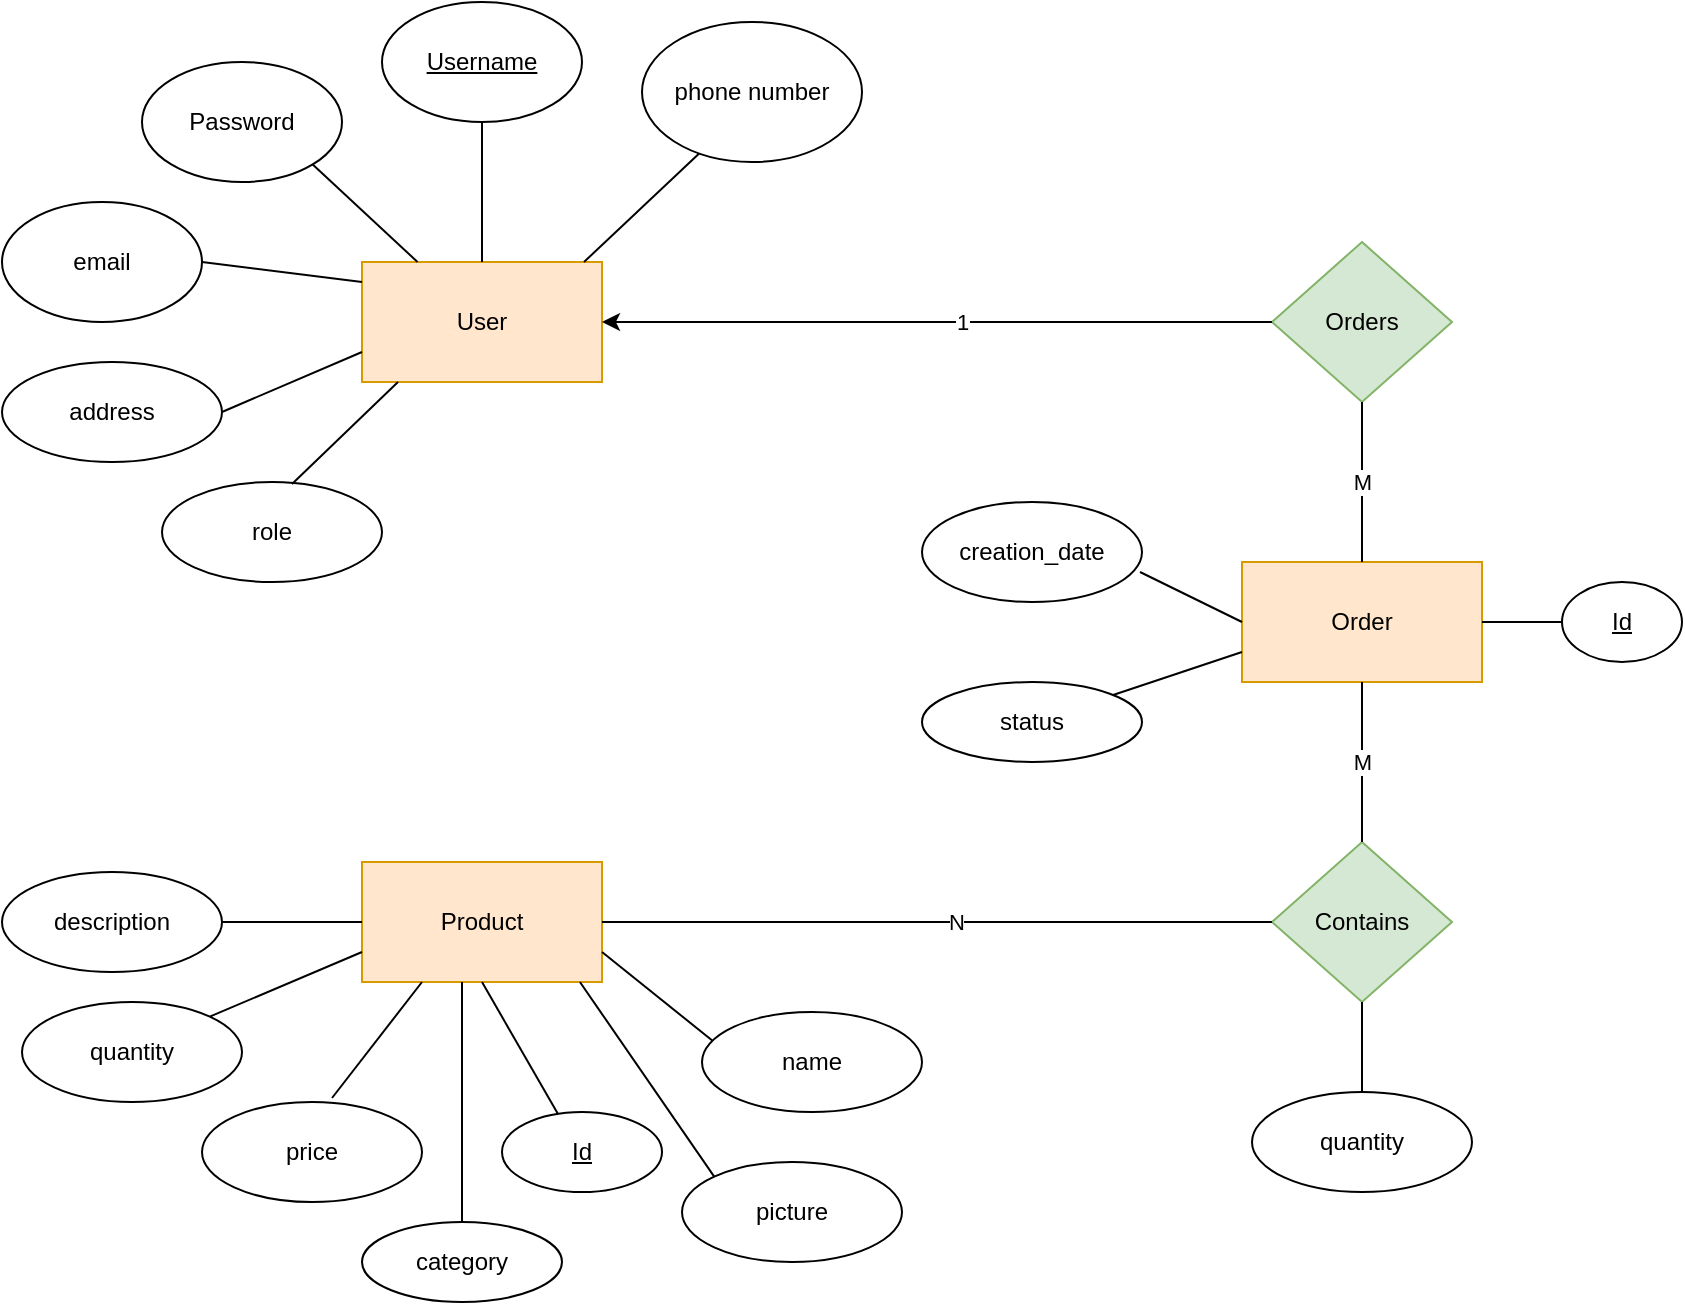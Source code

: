 <mxfile version="20.3.3" type="device"><diagram id="R2lEEEUBdFMjLlhIrx00" name="Page-1"><mxGraphModel dx="1422" dy="762" grid="1" gridSize="10" guides="1" tooltips="1" connect="1" arrows="1" fold="1" page="1" pageScale="1" pageWidth="850" pageHeight="1100" background="none" math="0" shadow="0" extFonts="Permanent Marker^https://fonts.googleapis.com/css?family=Permanent+Marker"><root><mxCell id="0"/><mxCell id="1" parent="0"/><mxCell id="LtyTsUXblYZtrfUPheVv-1" value="User" style="rounded=0;whiteSpace=wrap;html=1;fillColor=#ffe6cc;strokeColor=#d79b00;" parent="1" vertex="1"><mxGeometry x="180" y="130" width="120" height="60" as="geometry"/></mxCell><mxCell id="LtyTsUXblYZtrfUPheVv-2" value="" style="endArrow=none;html=1;rounded=0;exitX=0.5;exitY=0;exitDx=0;exitDy=0;" parent="1" source="LtyTsUXblYZtrfUPheVv-1" edge="1"><mxGeometry width="50" height="50" relative="1" as="geometry"><mxPoint x="215" y="100" as="sourcePoint"/><mxPoint x="240" y="60" as="targetPoint"/></mxGeometry></mxCell><mxCell id="LtyTsUXblYZtrfUPheVv-4" value="&lt;u&gt;Username&lt;/u&gt;" style="ellipse;whiteSpace=wrap;html=1;" parent="1" vertex="1"><mxGeometry x="190" width="100" height="60" as="geometry"/></mxCell><mxCell id="LtyTsUXblYZtrfUPheVv-5" value="Password" style="ellipse;whiteSpace=wrap;html=1;" parent="1" vertex="1"><mxGeometry x="70" y="30" width="100" height="60" as="geometry"/></mxCell><mxCell id="LtyTsUXblYZtrfUPheVv-7" value="email" style="ellipse;whiteSpace=wrap;html=1;" parent="1" vertex="1"><mxGeometry y="100" width="100" height="60" as="geometry"/></mxCell><mxCell id="LtyTsUXblYZtrfUPheVv-9" value="address" style="ellipse;whiteSpace=wrap;html=1;" parent="1" vertex="1"><mxGeometry y="180" width="110" height="50" as="geometry"/></mxCell><mxCell id="LtyTsUXblYZtrfUPheVv-10" value="" style="endArrow=none;html=1;rounded=0;exitX=0;exitY=0.75;exitDx=0;exitDy=0;entryX=1;entryY=0.5;entryDx=0;entryDy=0;" parent="1" source="LtyTsUXblYZtrfUPheVv-1" target="LtyTsUXblYZtrfUPheVv-9" edge="1"><mxGeometry width="50" height="50" relative="1" as="geometry"><mxPoint x="250" y="140" as="sourcePoint"/><mxPoint x="250" y="70" as="targetPoint"/></mxGeometry></mxCell><mxCell id="LtyTsUXblYZtrfUPheVv-11" value="" style="endArrow=none;html=1;rounded=0;entryX=1;entryY=0.5;entryDx=0;entryDy=0;" parent="1" target="LtyTsUXblYZtrfUPheVv-7" edge="1"><mxGeometry width="50" height="50" relative="1" as="geometry"><mxPoint x="180" y="140" as="sourcePoint"/><mxPoint x="260" y="80" as="targetPoint"/></mxGeometry></mxCell><mxCell id="LtyTsUXblYZtrfUPheVv-12" value="" style="endArrow=none;html=1;rounded=0;entryX=1;entryY=1;entryDx=0;entryDy=0;" parent="1" source="LtyTsUXblYZtrfUPheVv-1" target="LtyTsUXblYZtrfUPheVv-5" edge="1"><mxGeometry width="50" height="50" relative="1" as="geometry"><mxPoint x="270" y="160" as="sourcePoint"/><mxPoint x="270" y="90" as="targetPoint"/></mxGeometry></mxCell><mxCell id="LtyTsUXblYZtrfUPheVv-13" value="" style="endArrow=none;html=1;rounded=0;exitX=0.925;exitY=0;exitDx=0;exitDy=0;exitPerimeter=0;entryX=0.267;entryY=0.929;entryDx=0;entryDy=0;entryPerimeter=0;" parent="1" source="LtyTsUXblYZtrfUPheVv-1" target="LtyTsUXblYZtrfUPheVv-14" edge="1"><mxGeometry width="50" height="50" relative="1" as="geometry"><mxPoint x="400" y="320" as="sourcePoint"/><mxPoint x="380" y="70" as="targetPoint"/></mxGeometry></mxCell><mxCell id="LtyTsUXblYZtrfUPheVv-14" value="phone number" style="ellipse;whiteSpace=wrap;html=1;" parent="1" vertex="1"><mxGeometry x="320" y="10" width="110" height="70" as="geometry"/></mxCell><mxCell id="LtyTsUXblYZtrfUPheVv-15" value="Product" style="rounded=0;whiteSpace=wrap;html=1;fillColor=#ffe6cc;strokeColor=#d79b00;" parent="1" vertex="1"><mxGeometry x="180" y="430" width="120" height="60" as="geometry"/></mxCell><mxCell id="LtyTsUXblYZtrfUPheVv-16" value="Id" style="ellipse;whiteSpace=wrap;html=1;fontStyle=4" parent="1" vertex="1"><mxGeometry x="250" y="555" width="80" height="40" as="geometry"/></mxCell><mxCell id="LtyTsUXblYZtrfUPheVv-17" value="" style="endArrow=none;html=1;rounded=0;exitX=0.5;exitY=1;exitDx=0;exitDy=0;entryX=0.35;entryY=0.025;entryDx=0;entryDy=0;entryPerimeter=0;" parent="1" source="LtyTsUXblYZtrfUPheVv-15" target="LtyTsUXblYZtrfUPheVv-16" edge="1"><mxGeometry width="50" height="50" relative="1" as="geometry"><mxPoint x="400" y="320" as="sourcePoint"/><mxPoint x="280" y="550" as="targetPoint"/></mxGeometry></mxCell><mxCell id="LtyTsUXblYZtrfUPheVv-18" value="Order" style="rounded=0;whiteSpace=wrap;html=1;fillColor=#ffe6cc;strokeColor=#d79b00;" parent="1" vertex="1"><mxGeometry x="620" y="280" width="120" height="60" as="geometry"/></mxCell><mxCell id="7wfU_fN8dbwQunEN9ueC-1" value="Id" style="ellipse;whiteSpace=wrap;html=1;fontStyle=4" parent="1" vertex="1"><mxGeometry x="780" y="290" width="60" height="40" as="geometry"/></mxCell><mxCell id="7wfU_fN8dbwQunEN9ueC-2" value="" style="endArrow=none;html=1;rounded=0;exitX=1;exitY=0.5;exitDx=0;exitDy=0;entryX=0;entryY=0.5;entryDx=0;entryDy=0;" parent="1" source="LtyTsUXblYZtrfUPheVv-18" target="7wfU_fN8dbwQunEN9ueC-1" edge="1"><mxGeometry width="50" height="50" relative="1" as="geometry"><mxPoint x="250" y="500" as="sourcePoint"/><mxPoint x="250" y="550" as="targetPoint"/></mxGeometry></mxCell><mxCell id="7wfU_fN8dbwQunEN9ueC-3" value="" style="endArrow=none;html=1;rounded=0;exitX=1;exitY=0.75;exitDx=0;exitDy=0;entryX=0.055;entryY=0.3;entryDx=0;entryDy=0;entryPerimeter=0;" parent="1" source="LtyTsUXblYZtrfUPheVv-15" target="7wfU_fN8dbwQunEN9ueC-4" edge="1"><mxGeometry width="50" height="50" relative="1" as="geometry"><mxPoint x="400" y="520" as="sourcePoint"/><mxPoint x="350" y="520" as="targetPoint"/></mxGeometry></mxCell><mxCell id="7wfU_fN8dbwQunEN9ueC-4" value="name" style="ellipse;whiteSpace=wrap;html=1;" parent="1" vertex="1"><mxGeometry x="350" y="505" width="110" height="50" as="geometry"/></mxCell><mxCell id="7wfU_fN8dbwQunEN9ueC-6" value="quantity" style="ellipse;whiteSpace=wrap;html=1;" parent="1" vertex="1"><mxGeometry x="10" y="500" width="110" height="50" as="geometry"/></mxCell><mxCell id="7wfU_fN8dbwQunEN9ueC-7" value="" style="endArrow=none;html=1;rounded=0;exitX=1;exitY=0;exitDx=0;exitDy=0;entryX=0;entryY=0.75;entryDx=0;entryDy=0;" parent="1" source="7wfU_fN8dbwQunEN9ueC-6" target="LtyTsUXblYZtrfUPheVv-15" edge="1"><mxGeometry width="50" height="50" relative="1" as="geometry"><mxPoint x="400" y="520" as="sourcePoint"/><mxPoint x="450" y="470" as="targetPoint"/></mxGeometry></mxCell><mxCell id="7wfU_fN8dbwQunEN9ueC-8" value="price" style="ellipse;whiteSpace=wrap;html=1;" parent="1" vertex="1"><mxGeometry x="100" y="550" width="110" height="50" as="geometry"/></mxCell><mxCell id="7wfU_fN8dbwQunEN9ueC-9" value="" style="endArrow=none;html=1;rounded=0;exitX=0.591;exitY=-0.04;exitDx=0;exitDy=0;exitPerimeter=0;entryX=0.25;entryY=1;entryDx=0;entryDy=0;" parent="1" source="7wfU_fN8dbwQunEN9ueC-8" target="LtyTsUXblYZtrfUPheVv-15" edge="1"><mxGeometry width="50" height="50" relative="1" as="geometry"><mxPoint x="400" y="420" as="sourcePoint"/><mxPoint x="450" y="370" as="targetPoint"/></mxGeometry></mxCell><mxCell id="7wfU_fN8dbwQunEN9ueC-10" value="category" style="ellipse;whiteSpace=wrap;html=1;" parent="1" vertex="1"><mxGeometry x="180" y="610" width="100" height="40" as="geometry"/></mxCell><mxCell id="7wfU_fN8dbwQunEN9ueC-11" value="" style="endArrow=none;html=1;rounded=0;exitX=0.5;exitY=0;exitDx=0;exitDy=0;" parent="1" source="7wfU_fN8dbwQunEN9ueC-10" edge="1"><mxGeometry width="50" height="50" relative="1" as="geometry"><mxPoint x="400" y="420" as="sourcePoint"/><mxPoint x="230" y="490" as="targetPoint"/></mxGeometry></mxCell><mxCell id="7wfU_fN8dbwQunEN9ueC-13" value="description" style="ellipse;whiteSpace=wrap;html=1;" parent="1" vertex="1"><mxGeometry y="435" width="110" height="50" as="geometry"/></mxCell><mxCell id="7wfU_fN8dbwQunEN9ueC-14" value="" style="endArrow=none;html=1;rounded=0;exitX=1;exitY=0.5;exitDx=0;exitDy=0;entryX=0;entryY=0.5;entryDx=0;entryDy=0;" parent="1" source="7wfU_fN8dbwQunEN9ueC-13" target="LtyTsUXblYZtrfUPheVv-15" edge="1"><mxGeometry width="50" height="50" relative="1" as="geometry"><mxPoint x="400" y="420" as="sourcePoint"/><mxPoint x="450" y="370" as="targetPoint"/></mxGeometry></mxCell><mxCell id="7wfU_fN8dbwQunEN9ueC-15" value="picture" style="ellipse;whiteSpace=wrap;html=1;" parent="1" vertex="1"><mxGeometry x="340" y="580" width="110" height="50" as="geometry"/></mxCell><mxCell id="7wfU_fN8dbwQunEN9ueC-16" value="" style="endArrow=none;html=1;rounded=0;exitX=0.908;exitY=1;exitDx=0;exitDy=0;exitPerimeter=0;entryX=0;entryY=0;entryDx=0;entryDy=0;" parent="1" source="LtyTsUXblYZtrfUPheVv-15" target="7wfU_fN8dbwQunEN9ueC-15" edge="1"><mxGeometry width="50" height="50" relative="1" as="geometry"><mxPoint x="400" y="420" as="sourcePoint"/><mxPoint x="450" y="370" as="targetPoint"/></mxGeometry></mxCell><mxCell id="7wfU_fN8dbwQunEN9ueC-17" value="Orders" style="rhombus;whiteSpace=wrap;html=1;fillColor=#d5e8d4;strokeColor=#82b366;rotation=0;" parent="1" vertex="1"><mxGeometry x="635" y="120" width="90" height="80" as="geometry"/></mxCell><mxCell id="7wfU_fN8dbwQunEN9ueC-20" value="" style="endArrow=none;html=1;rounded=0;entryX=0.5;entryY=1;entryDx=0;entryDy=0;exitX=0.5;exitY=0;exitDx=0;exitDy=0;" parent="1" source="LtyTsUXblYZtrfUPheVv-18" target="7wfU_fN8dbwQunEN9ueC-17" edge="1"><mxGeometry width="50" height="50" relative="1" as="geometry"><mxPoint x="400" y="420" as="sourcePoint"/><mxPoint x="450" y="370" as="targetPoint"/></mxGeometry></mxCell><mxCell id="7wfU_fN8dbwQunEN9ueC-30" value="M" style="edgeLabel;html=1;align=center;verticalAlign=middle;resizable=0;points=[];" parent="7wfU_fN8dbwQunEN9ueC-20" vertex="1" connectable="0"><mxGeometry x="0.3" relative="1" as="geometry"><mxPoint y="12" as="offset"/></mxGeometry></mxCell><mxCell id="7wfU_fN8dbwQunEN9ueC-21" value="" style="endArrow=classic;html=1;rounded=0;entryX=1;entryY=0.5;entryDx=0;entryDy=0;exitX=0;exitY=0.5;exitDx=0;exitDy=0;startArrow=none;startFill=0;endFill=1;" parent="1" source="7wfU_fN8dbwQunEN9ueC-17" target="LtyTsUXblYZtrfUPheVv-1" edge="1"><mxGeometry width="50" height="50" relative="1" as="geometry"><mxPoint x="400" y="420" as="sourcePoint"/><mxPoint x="450" y="370" as="targetPoint"/></mxGeometry></mxCell><mxCell id="7wfU_fN8dbwQunEN9ueC-31" value="1" style="edgeLabel;html=1;align=center;verticalAlign=middle;resizable=0;points=[];" parent="7wfU_fN8dbwQunEN9ueC-21" vertex="1" connectable="0"><mxGeometry x="-0.075" relative="1" as="geometry"><mxPoint as="offset"/></mxGeometry></mxCell><mxCell id="7wfU_fN8dbwQunEN9ueC-22" value="Contains" style="rhombus;whiteSpace=wrap;html=1;fillColor=#d5e8d4;strokeColor=#82b366;rotation=0;" parent="1" vertex="1"><mxGeometry x="635" y="420" width="90" height="80" as="geometry"/></mxCell><mxCell id="7wfU_fN8dbwQunEN9ueC-23" value="" style="endArrow=none;html=1;rounded=0;entryX=0.5;entryY=1;entryDx=0;entryDy=0;exitX=0.5;exitY=0;exitDx=0;exitDy=0;" parent="1" source="7wfU_fN8dbwQunEN9ueC-22" target="LtyTsUXblYZtrfUPheVv-18" edge="1"><mxGeometry width="50" height="50" relative="1" as="geometry"><mxPoint x="679.5" y="420" as="sourcePoint"/><mxPoint x="679.5" y="340" as="targetPoint"/><Array as="points"><mxPoint x="680" y="370"/></Array></mxGeometry></mxCell><mxCell id="7wfU_fN8dbwQunEN9ueC-32" value="M" style="edgeLabel;html=1;align=center;verticalAlign=middle;resizable=0;points=[];" parent="7wfU_fN8dbwQunEN9ueC-23" vertex="1" connectable="0"><mxGeometry y="-3" relative="1" as="geometry"><mxPoint x="-3" as="offset"/></mxGeometry></mxCell><mxCell id="7wfU_fN8dbwQunEN9ueC-24" value="" style="endArrow=none;html=1;rounded=0;entryX=1;entryY=0.5;entryDx=0;entryDy=0;exitX=0;exitY=0.5;exitDx=0;exitDy=0;" parent="1" source="7wfU_fN8dbwQunEN9ueC-22" target="LtyTsUXblYZtrfUPheVv-15" edge="1"><mxGeometry width="50" height="50" relative="1" as="geometry"><mxPoint x="635" y="459.5" as="sourcePoint"/><mxPoint x="300" y="459.5" as="targetPoint"/><Array as="points"/></mxGeometry></mxCell><mxCell id="7wfU_fN8dbwQunEN9ueC-33" value="N" style="edgeLabel;html=1;align=center;verticalAlign=middle;resizable=0;points=[];" parent="7wfU_fN8dbwQunEN9ueC-24" vertex="1" connectable="0"><mxGeometry x="-0.057" relative="1" as="geometry"><mxPoint as="offset"/></mxGeometry></mxCell><mxCell id="7wfU_fN8dbwQunEN9ueC-34" value="quantity" style="ellipse;whiteSpace=wrap;html=1;" parent="1" vertex="1"><mxGeometry x="625" y="545" width="110" height="50" as="geometry"/></mxCell><mxCell id="7wfU_fN8dbwQunEN9ueC-35" value="" style="endArrow=none;html=1;rounded=0;exitX=0.5;exitY=1;exitDx=0;exitDy=0;" parent="1" source="7wfU_fN8dbwQunEN9ueC-22" target="7wfU_fN8dbwQunEN9ueC-34" edge="1"><mxGeometry width="50" height="50" relative="1" as="geometry"><mxPoint x="750" y="320" as="sourcePoint"/><mxPoint x="790" y="320" as="targetPoint"/></mxGeometry></mxCell><mxCell id="7wfU_fN8dbwQunEN9ueC-37" value="creation_date" style="ellipse;whiteSpace=wrap;html=1;" parent="1" vertex="1"><mxGeometry x="460" y="250" width="110" height="50" as="geometry"/></mxCell><mxCell id="7wfU_fN8dbwQunEN9ueC-38" value="" style="endArrow=none;html=1;rounded=0;exitX=0.991;exitY=0.7;exitDx=0;exitDy=0;entryX=0;entryY=0.5;entryDx=0;entryDy=0;exitPerimeter=0;" parent="1" source="7wfU_fN8dbwQunEN9ueC-37" target="LtyTsUXblYZtrfUPheVv-18" edge="1"><mxGeometry width="50" height="50" relative="1" as="geometry"><mxPoint x="520" y="390" as="sourcePoint"/><mxPoint x="560" y="390" as="targetPoint"/></mxGeometry></mxCell><mxCell id="7wfU_fN8dbwQunEN9ueC-39" value="status" style="ellipse;whiteSpace=wrap;html=1;" parent="1" vertex="1"><mxGeometry x="460" y="340" width="110" height="40" as="geometry"/></mxCell><mxCell id="7wfU_fN8dbwQunEN9ueC-40" value="" style="endArrow=none;html=1;rounded=0;exitX=0;exitY=0.75;exitDx=0;exitDy=0;" parent="1" source="LtyTsUXblYZtrfUPheVv-18" target="7wfU_fN8dbwQunEN9ueC-39" edge="1"><mxGeometry width="50" height="50" relative="1" as="geometry"><mxPoint x="400" y="420" as="sourcePoint"/><mxPoint x="450" y="370" as="targetPoint"/></mxGeometry></mxCell><mxCell id="SX_zfAupStx_OUe8226z-1" value="role" style="ellipse;whiteSpace=wrap;html=1;" vertex="1" parent="1"><mxGeometry x="80" y="240" width="110" height="50" as="geometry"/></mxCell><mxCell id="SX_zfAupStx_OUe8226z-2" value="" style="endArrow=none;html=1;rounded=0;exitX=0.15;exitY=1;exitDx=0;exitDy=0;entryX=0.591;entryY=0.02;entryDx=0;entryDy=0;entryPerimeter=0;exitPerimeter=0;" edge="1" parent="1" source="LtyTsUXblYZtrfUPheVv-1" target="SX_zfAupStx_OUe8226z-1"><mxGeometry width="50" height="50" relative="1" as="geometry"><mxPoint x="190" y="185" as="sourcePoint"/><mxPoint x="120" y="215" as="targetPoint"/></mxGeometry></mxCell></root></mxGraphModel></diagram></mxfile>